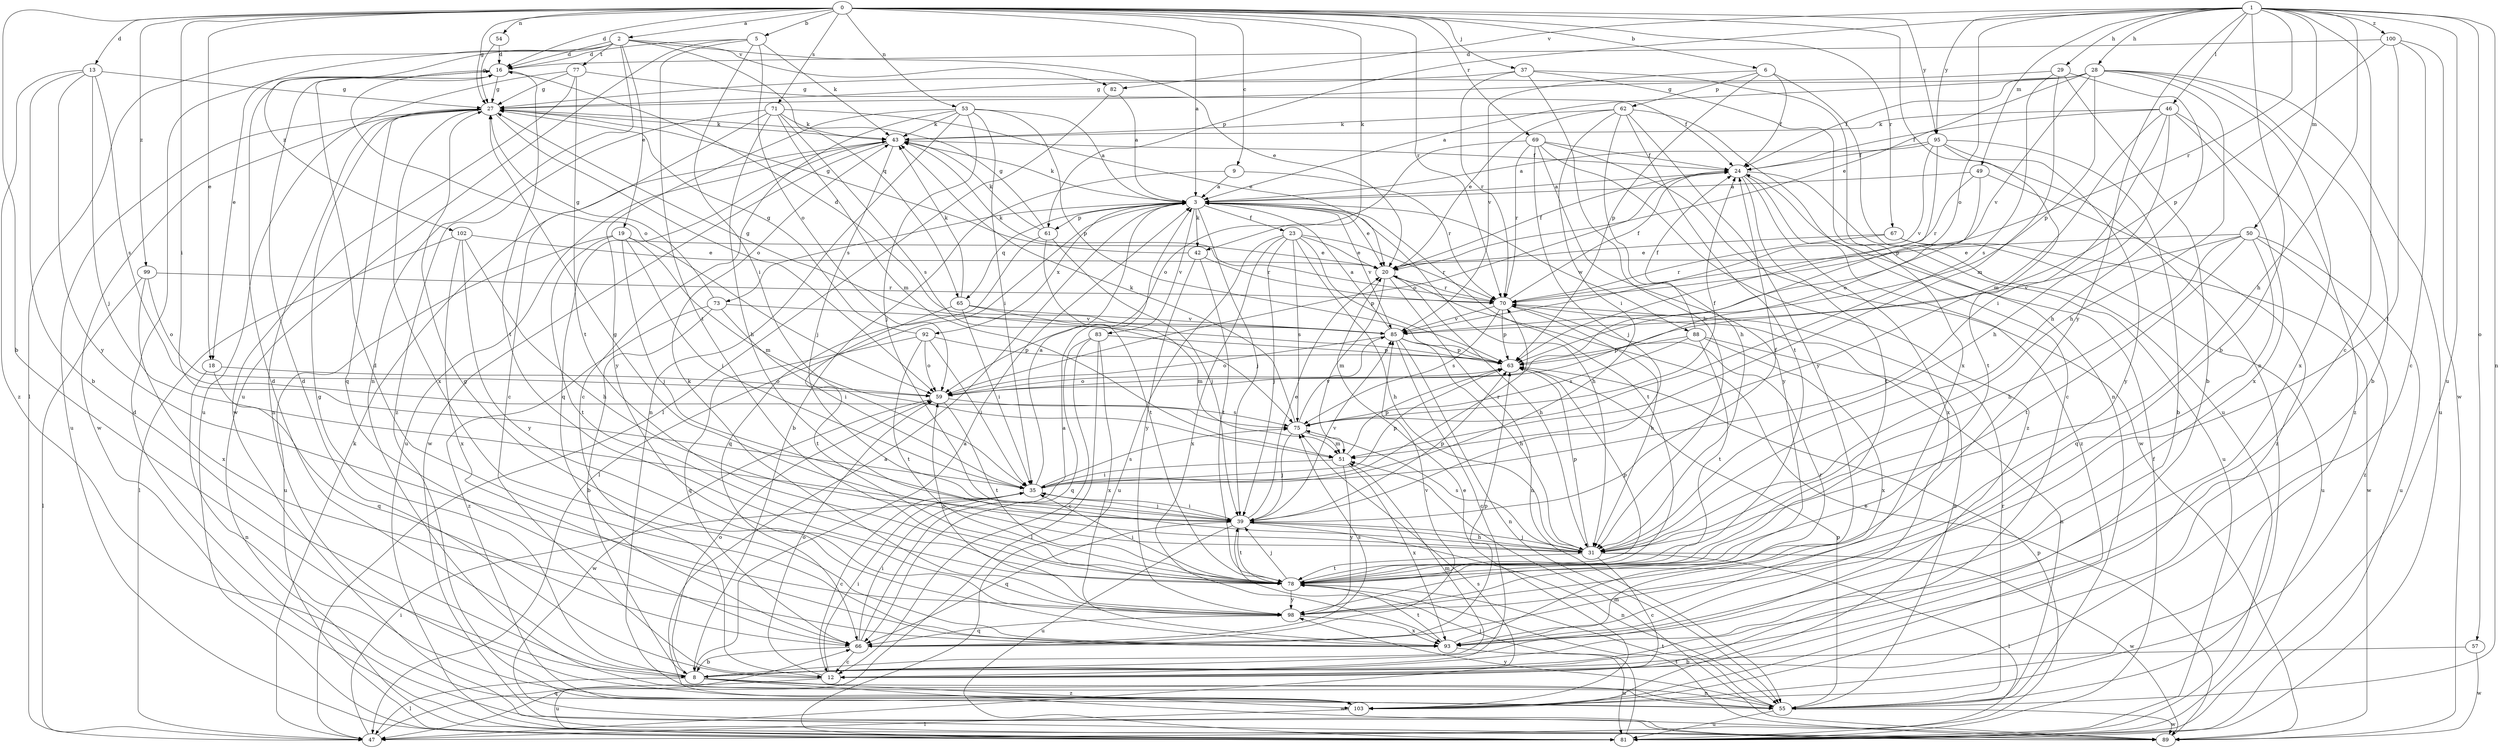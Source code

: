 strict digraph  {
0;
1;
2;
3;
5;
6;
8;
9;
12;
13;
16;
18;
19;
20;
23;
24;
27;
28;
29;
31;
35;
37;
39;
42;
43;
46;
47;
49;
50;
51;
53;
54;
55;
57;
59;
61;
62;
63;
65;
66;
67;
69;
70;
71;
73;
75;
77;
78;
81;
82;
83;
85;
88;
89;
92;
93;
95;
98;
99;
100;
102;
103;
0 -> 2  [label=a];
0 -> 3  [label=a];
0 -> 5  [label=b];
0 -> 6  [label=b];
0 -> 8  [label=b];
0 -> 9  [label=c];
0 -> 13  [label=d];
0 -> 16  [label=d];
0 -> 18  [label=e];
0 -> 27  [label=g];
0 -> 35  [label=i];
0 -> 37  [label=j];
0 -> 42  [label=k];
0 -> 53  [label=n];
0 -> 54  [label=n];
0 -> 55  [label=n];
0 -> 67  [label=r];
0 -> 69  [label=r];
0 -> 70  [label=r];
0 -> 71  [label=s];
0 -> 95  [label=y];
0 -> 99  [label=z];
1 -> 8  [label=b];
1 -> 12  [label=c];
1 -> 28  [label=h];
1 -> 29  [label=h];
1 -> 31  [label=h];
1 -> 46  [label=l];
1 -> 49  [label=m];
1 -> 50  [label=m];
1 -> 55  [label=n];
1 -> 57  [label=o];
1 -> 59  [label=o];
1 -> 61  [label=p];
1 -> 70  [label=r];
1 -> 81  [label=u];
1 -> 82  [label=v];
1 -> 95  [label=y];
1 -> 98  [label=y];
1 -> 100  [label=z];
2 -> 16  [label=d];
2 -> 18  [label=e];
2 -> 19  [label=e];
2 -> 20  [label=e];
2 -> 47  [label=l];
2 -> 55  [label=n];
2 -> 65  [label=q];
2 -> 77  [label=t];
2 -> 82  [label=v];
2 -> 102  [label=z];
3 -> 20  [label=e];
3 -> 23  [label=f];
3 -> 31  [label=h];
3 -> 39  [label=j];
3 -> 42  [label=k];
3 -> 43  [label=k];
3 -> 47  [label=l];
3 -> 61  [label=p];
3 -> 65  [label=q];
3 -> 73  [label=s];
3 -> 78  [label=t];
3 -> 83  [label=v];
3 -> 85  [label=v];
3 -> 88  [label=w];
3 -> 92  [label=x];
5 -> 16  [label=d];
5 -> 35  [label=i];
5 -> 43  [label=k];
5 -> 59  [label=o];
5 -> 78  [label=t];
5 -> 81  [label=u];
6 -> 24  [label=f];
6 -> 62  [label=p];
6 -> 63  [label=p];
6 -> 81  [label=u];
6 -> 85  [label=v];
8 -> 3  [label=a];
8 -> 16  [label=d];
8 -> 27  [label=g];
8 -> 47  [label=l];
8 -> 51  [label=m];
8 -> 55  [label=n];
8 -> 59  [label=o];
8 -> 89  [label=w];
8 -> 103  [label=z];
9 -> 3  [label=a];
9 -> 8  [label=b];
9 -> 70  [label=r];
12 -> 16  [label=d];
12 -> 35  [label=i];
12 -> 59  [label=o];
12 -> 81  [label=u];
13 -> 8  [label=b];
13 -> 27  [label=g];
13 -> 39  [label=j];
13 -> 75  [label=s];
13 -> 98  [label=y];
13 -> 103  [label=z];
16 -> 27  [label=g];
16 -> 59  [label=o];
16 -> 78  [label=t];
18 -> 55  [label=n];
18 -> 59  [label=o];
18 -> 66  [label=q];
19 -> 20  [label=e];
19 -> 35  [label=i];
19 -> 39  [label=j];
19 -> 51  [label=m];
19 -> 78  [label=t];
19 -> 81  [label=u];
20 -> 24  [label=f];
20 -> 31  [label=h];
20 -> 51  [label=m];
20 -> 55  [label=n];
20 -> 70  [label=r];
23 -> 20  [label=e];
23 -> 31  [label=h];
23 -> 39  [label=j];
23 -> 63  [label=p];
23 -> 70  [label=r];
23 -> 75  [label=s];
23 -> 81  [label=u];
23 -> 93  [label=x];
24 -> 3  [label=a];
24 -> 59  [label=o];
24 -> 78  [label=t];
24 -> 81  [label=u];
24 -> 93  [label=x];
24 -> 103  [label=z];
27 -> 43  [label=k];
27 -> 55  [label=n];
27 -> 59  [label=o];
27 -> 66  [label=q];
27 -> 81  [label=u];
27 -> 89  [label=w];
27 -> 93  [label=x];
28 -> 3  [label=a];
28 -> 8  [label=b];
28 -> 20  [label=e];
28 -> 24  [label=f];
28 -> 27  [label=g];
28 -> 31  [label=h];
28 -> 63  [label=p];
28 -> 81  [label=u];
28 -> 85  [label=v];
28 -> 93  [label=x];
29 -> 8  [label=b];
29 -> 27  [label=g];
29 -> 31  [label=h];
29 -> 51  [label=m];
29 -> 75  [label=s];
31 -> 12  [label=c];
31 -> 27  [label=g];
31 -> 39  [label=j];
31 -> 47  [label=l];
31 -> 63  [label=p];
31 -> 75  [label=s];
31 -> 78  [label=t];
31 -> 89  [label=w];
35 -> 3  [label=a];
35 -> 12  [label=c];
35 -> 39  [label=j];
35 -> 63  [label=p];
35 -> 70  [label=r];
35 -> 75  [label=s];
37 -> 27  [label=g];
37 -> 31  [label=h];
37 -> 55  [label=n];
37 -> 70  [label=r];
37 -> 93  [label=x];
39 -> 20  [label=e];
39 -> 24  [label=f];
39 -> 31  [label=h];
39 -> 35  [label=i];
39 -> 55  [label=n];
39 -> 63  [label=p];
39 -> 66  [label=q];
39 -> 78  [label=t];
39 -> 81  [label=u];
39 -> 85  [label=v];
42 -> 27  [label=g];
42 -> 70  [label=r];
42 -> 78  [label=t];
42 -> 98  [label=y];
43 -> 24  [label=f];
43 -> 39  [label=j];
43 -> 66  [label=q];
43 -> 81  [label=u];
43 -> 89  [label=w];
46 -> 24  [label=f];
46 -> 31  [label=h];
46 -> 35  [label=i];
46 -> 43  [label=k];
46 -> 51  [label=m];
46 -> 93  [label=x];
46 -> 103  [label=z];
47 -> 35  [label=i];
47 -> 43  [label=k];
47 -> 66  [label=q];
47 -> 75  [label=s];
49 -> 3  [label=a];
49 -> 59  [label=o];
49 -> 70  [label=r];
49 -> 103  [label=z];
50 -> 20  [label=e];
50 -> 31  [label=h];
50 -> 66  [label=q];
50 -> 78  [label=t];
50 -> 81  [label=u];
50 -> 85  [label=v];
50 -> 103  [label=z];
51 -> 35  [label=i];
51 -> 63  [label=p];
51 -> 93  [label=x];
51 -> 98  [label=y];
53 -> 3  [label=a];
53 -> 12  [label=c];
53 -> 35  [label=i];
53 -> 39  [label=j];
53 -> 43  [label=k];
53 -> 55  [label=n];
53 -> 63  [label=p];
53 -> 98  [label=y];
54 -> 16  [label=d];
54 -> 27  [label=g];
55 -> 63  [label=p];
55 -> 70  [label=r];
55 -> 78  [label=t];
55 -> 81  [label=u];
55 -> 89  [label=w];
55 -> 98  [label=y];
57 -> 8  [label=b];
57 -> 89  [label=w];
59 -> 75  [label=s];
59 -> 78  [label=t];
59 -> 89  [label=w];
61 -> 27  [label=g];
61 -> 39  [label=j];
61 -> 43  [label=k];
61 -> 66  [label=q];
61 -> 78  [label=t];
62 -> 12  [label=c];
62 -> 20  [label=e];
62 -> 31  [label=h];
62 -> 35  [label=i];
62 -> 43  [label=k];
62 -> 78  [label=t];
62 -> 98  [label=y];
63 -> 27  [label=g];
63 -> 59  [label=o];
65 -> 35  [label=i];
65 -> 43  [label=k];
65 -> 51  [label=m];
65 -> 78  [label=t];
65 -> 85  [label=v];
66 -> 3  [label=a];
66 -> 8  [label=b];
66 -> 12  [label=c];
66 -> 35  [label=i];
66 -> 63  [label=p];
66 -> 75  [label=s];
66 -> 85  [label=v];
67 -> 20  [label=e];
67 -> 70  [label=r];
67 -> 81  [label=u];
67 -> 89  [label=w];
69 -> 24  [label=f];
69 -> 39  [label=j];
69 -> 59  [label=o];
69 -> 70  [label=r];
69 -> 89  [label=w];
69 -> 98  [label=y];
69 -> 103  [label=z];
70 -> 24  [label=f];
70 -> 31  [label=h];
70 -> 43  [label=k];
70 -> 55  [label=n];
70 -> 63  [label=p];
70 -> 75  [label=s];
70 -> 85  [label=v];
71 -> 12  [label=c];
71 -> 20  [label=e];
71 -> 31  [label=h];
71 -> 43  [label=k];
71 -> 51  [label=m];
71 -> 75  [label=s];
71 -> 103  [label=z];
73 -> 8  [label=b];
73 -> 27  [label=g];
73 -> 35  [label=i];
73 -> 85  [label=v];
73 -> 103  [label=z];
75 -> 24  [label=f];
75 -> 39  [label=j];
75 -> 43  [label=k];
75 -> 51  [label=m];
75 -> 85  [label=v];
77 -> 24  [label=f];
77 -> 27  [label=g];
77 -> 78  [label=t];
77 -> 81  [label=u];
77 -> 89  [label=w];
78 -> 35  [label=i];
78 -> 39  [label=j];
78 -> 63  [label=p];
78 -> 98  [label=y];
81 -> 24  [label=f];
81 -> 39  [label=j];
81 -> 63  [label=p];
82 -> 3  [label=a];
82 -> 47  [label=l];
83 -> 12  [label=c];
83 -> 47  [label=l];
83 -> 63  [label=p];
83 -> 66  [label=q];
83 -> 93  [label=x];
85 -> 3  [label=a];
85 -> 12  [label=c];
85 -> 16  [label=d];
85 -> 31  [label=h];
85 -> 55  [label=n];
85 -> 59  [label=o];
85 -> 63  [label=p];
88 -> 24  [label=f];
88 -> 55  [label=n];
88 -> 63  [label=p];
88 -> 75  [label=s];
88 -> 78  [label=t];
88 -> 93  [label=x];
89 -> 16  [label=d];
89 -> 20  [label=e];
89 -> 51  [label=m];
89 -> 78  [label=t];
92 -> 27  [label=g];
92 -> 35  [label=i];
92 -> 59  [label=o];
92 -> 63  [label=p];
92 -> 66  [label=q];
92 -> 78  [label=t];
93 -> 16  [label=d];
93 -> 27  [label=g];
93 -> 70  [label=r];
93 -> 78  [label=t];
93 -> 81  [label=u];
95 -> 3  [label=a];
95 -> 8  [label=b];
95 -> 24  [label=f];
95 -> 63  [label=p];
95 -> 78  [label=t];
95 -> 85  [label=v];
95 -> 98  [label=y];
98 -> 43  [label=k];
98 -> 59  [label=o];
98 -> 66  [label=q];
98 -> 93  [label=x];
99 -> 47  [label=l];
99 -> 59  [label=o];
99 -> 70  [label=r];
99 -> 93  [label=x];
100 -> 12  [label=c];
100 -> 16  [label=d];
100 -> 63  [label=p];
100 -> 78  [label=t];
100 -> 89  [label=w];
102 -> 20  [label=e];
102 -> 31  [label=h];
102 -> 47  [label=l];
102 -> 93  [label=x];
102 -> 98  [label=y];
103 -> 3  [label=a];
103 -> 20  [label=e];
103 -> 47  [label=l];
}
